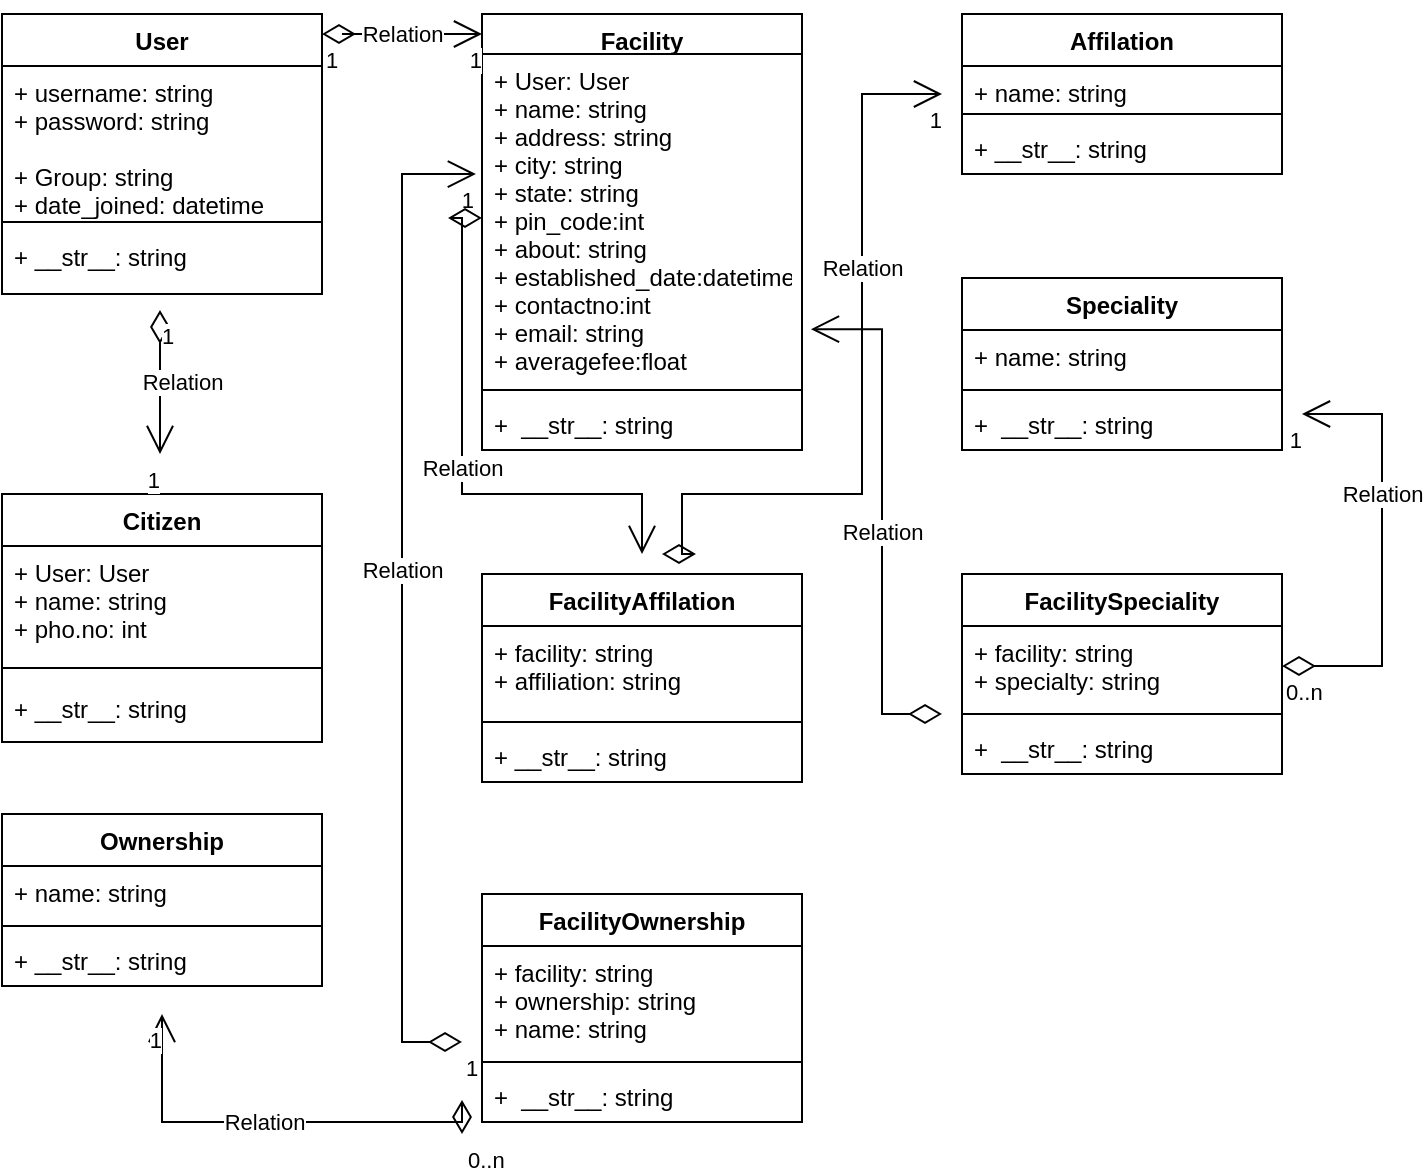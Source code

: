 <mxfile version="15.8.3" type="github">
  <diagram id="nEgygT8bLCWwhXODyNTm" name="Page-1">
    <mxGraphModel dx="1221" dy="681" grid="1" gridSize="10" guides="1" tooltips="1" connect="1" arrows="1" fold="1" page="1" pageScale="1" pageWidth="850" pageHeight="1100" math="0" shadow="0">
      <root>
        <mxCell id="0" />
        <mxCell id="1" parent="0" />
        <mxCell id="utyg2f9725WUJ0BmwbWj-1" value="Citizen" style="swimlane;fontStyle=1;align=center;verticalAlign=top;childLayout=stackLayout;horizontal=1;startSize=26;horizontalStack=0;resizeParent=1;resizeParentMax=0;resizeLast=0;collapsible=1;marginBottom=0;" vertex="1" parent="1">
          <mxGeometry x="80" y="280" width="160" height="124" as="geometry" />
        </mxCell>
        <mxCell id="utyg2f9725WUJ0BmwbWj-2" value="+ User: User&#xa;+ name: string&#xa;+ pho.no: int" style="text;strokeColor=none;fillColor=none;align=left;verticalAlign=top;spacingLeft=4;spacingRight=4;overflow=hidden;rotatable=0;points=[[0,0.5],[1,0.5]];portConstraint=eastwest;" vertex="1" parent="utyg2f9725WUJ0BmwbWj-1">
          <mxGeometry y="26" width="160" height="54" as="geometry" />
        </mxCell>
        <mxCell id="utyg2f9725WUJ0BmwbWj-3" value="" style="line;strokeWidth=1;fillColor=none;align=left;verticalAlign=middle;spacingTop=-1;spacingLeft=3;spacingRight=3;rotatable=0;labelPosition=right;points=[];portConstraint=eastwest;" vertex="1" parent="utyg2f9725WUJ0BmwbWj-1">
          <mxGeometry y="80" width="160" height="14" as="geometry" />
        </mxCell>
        <mxCell id="utyg2f9725WUJ0BmwbWj-4" value="+ __str__: string" style="text;strokeColor=none;fillColor=none;align=left;verticalAlign=top;spacingLeft=4;spacingRight=4;overflow=hidden;rotatable=0;points=[[0,0.5],[1,0.5]];portConstraint=eastwest;" vertex="1" parent="utyg2f9725WUJ0BmwbWj-1">
          <mxGeometry y="94" width="160" height="30" as="geometry" />
        </mxCell>
        <mxCell id="utyg2f9725WUJ0BmwbWj-5" value="Facility" style="swimlane;fontStyle=1;align=center;verticalAlign=top;childLayout=stackLayout;horizontal=1;startSize=20;horizontalStack=0;resizeParent=1;resizeParentMax=0;resizeLast=0;collapsible=1;marginBottom=0;" vertex="1" parent="1">
          <mxGeometry x="320" y="40" width="160" height="218" as="geometry" />
        </mxCell>
        <mxCell id="utyg2f9725WUJ0BmwbWj-6" value="+ User: User&#xa;+ name: string&#xa;+ address: string&#xa;+ city: string&#xa;+ state: string&#xa;+ pin_code:int&#xa;+ about: string&#xa;+ established_date:datetime&#xa;+ contactno:int&#xa;+ email: string&#xa;+ averagefee:float" style="text;strokeColor=none;fillColor=none;align=left;verticalAlign=top;spacingLeft=4;spacingRight=4;overflow=hidden;rotatable=0;points=[[0,0.5],[1,0.5]];portConstraint=eastwest;" vertex="1" parent="utyg2f9725WUJ0BmwbWj-5">
          <mxGeometry y="20" width="160" height="164" as="geometry" />
        </mxCell>
        <mxCell id="utyg2f9725WUJ0BmwbWj-7" value="" style="line;strokeWidth=1;fillColor=none;align=left;verticalAlign=middle;spacingTop=-1;spacingLeft=3;spacingRight=3;rotatable=0;labelPosition=right;points=[];portConstraint=eastwest;" vertex="1" parent="utyg2f9725WUJ0BmwbWj-5">
          <mxGeometry y="184" width="160" height="8" as="geometry" />
        </mxCell>
        <mxCell id="utyg2f9725WUJ0BmwbWj-8" value="+  __str__: string" style="text;strokeColor=none;fillColor=none;align=left;verticalAlign=top;spacingLeft=4;spacingRight=4;overflow=hidden;rotatable=0;points=[[0,0.5],[1,0.5]];portConstraint=eastwest;" vertex="1" parent="utyg2f9725WUJ0BmwbWj-5">
          <mxGeometry y="192" width="160" height="26" as="geometry" />
        </mxCell>
        <mxCell id="utyg2f9725WUJ0BmwbWj-9" value="User" style="swimlane;fontStyle=1;align=center;verticalAlign=top;childLayout=stackLayout;horizontal=1;startSize=26;horizontalStack=0;resizeParent=1;resizeParentMax=0;resizeLast=0;collapsible=1;marginBottom=0;" vertex="1" parent="1">
          <mxGeometry x="80" y="40" width="160" height="140" as="geometry" />
        </mxCell>
        <mxCell id="utyg2f9725WUJ0BmwbWj-10" value="+ username: string&#xa;+ password: string&#xa;&#xa;+ Group: string&#xa;+ date_joined: datetime" style="text;strokeColor=none;fillColor=none;align=left;verticalAlign=top;spacingLeft=4;spacingRight=4;overflow=hidden;rotatable=0;points=[[0,0.5],[1,0.5]];portConstraint=eastwest;" vertex="1" parent="utyg2f9725WUJ0BmwbWj-9">
          <mxGeometry y="26" width="160" height="74" as="geometry" />
        </mxCell>
        <mxCell id="utyg2f9725WUJ0BmwbWj-11" value="" style="line;strokeWidth=1;fillColor=none;align=left;verticalAlign=middle;spacingTop=-1;spacingLeft=3;spacingRight=3;rotatable=0;labelPosition=right;points=[];portConstraint=eastwest;" vertex="1" parent="utyg2f9725WUJ0BmwbWj-9">
          <mxGeometry y="100" width="160" height="8" as="geometry" />
        </mxCell>
        <mxCell id="utyg2f9725WUJ0BmwbWj-12" value="+ __str__: string" style="text;strokeColor=none;fillColor=none;align=left;verticalAlign=top;spacingLeft=4;spacingRight=4;overflow=hidden;rotatable=0;points=[[0,0.5],[1,0.5]];portConstraint=eastwest;" vertex="1" parent="utyg2f9725WUJ0BmwbWj-9">
          <mxGeometry y="108" width="160" height="32" as="geometry" />
        </mxCell>
        <mxCell id="utyg2f9725WUJ0BmwbWj-17" value="Affilation" style="swimlane;fontStyle=1;align=center;verticalAlign=top;childLayout=stackLayout;horizontal=1;startSize=26;horizontalStack=0;resizeParent=1;resizeParentMax=0;resizeLast=0;collapsible=1;marginBottom=0;" vertex="1" parent="1">
          <mxGeometry x="560" y="40" width="160" height="80" as="geometry" />
        </mxCell>
        <mxCell id="utyg2f9725WUJ0BmwbWj-18" value="+ name: string" style="text;strokeColor=none;fillColor=none;align=left;verticalAlign=top;spacingLeft=4;spacingRight=4;overflow=hidden;rotatable=0;points=[[0,0.5],[1,0.5]];portConstraint=eastwest;" vertex="1" parent="utyg2f9725WUJ0BmwbWj-17">
          <mxGeometry y="26" width="160" height="20" as="geometry" />
        </mxCell>
        <mxCell id="utyg2f9725WUJ0BmwbWj-19" value="" style="line;strokeWidth=1;fillColor=none;align=left;verticalAlign=middle;spacingTop=-1;spacingLeft=3;spacingRight=3;rotatable=0;labelPosition=right;points=[];portConstraint=eastwest;" vertex="1" parent="utyg2f9725WUJ0BmwbWj-17">
          <mxGeometry y="46" width="160" height="8" as="geometry" />
        </mxCell>
        <mxCell id="utyg2f9725WUJ0BmwbWj-20" value="+ __str__: string" style="text;strokeColor=none;fillColor=none;align=left;verticalAlign=top;spacingLeft=4;spacingRight=4;overflow=hidden;rotatable=0;points=[[0,0.5],[1,0.5]];portConstraint=eastwest;" vertex="1" parent="utyg2f9725WUJ0BmwbWj-17">
          <mxGeometry y="54" width="160" height="26" as="geometry" />
        </mxCell>
        <mxCell id="utyg2f9725WUJ0BmwbWj-21" value="FacilityAffilation" style="swimlane;fontStyle=1;align=center;verticalAlign=top;childLayout=stackLayout;horizontal=1;startSize=26;horizontalStack=0;resizeParent=1;resizeParentMax=0;resizeLast=0;collapsible=1;marginBottom=0;" vertex="1" parent="1">
          <mxGeometry x="320" y="320" width="160" height="104" as="geometry" />
        </mxCell>
        <mxCell id="utyg2f9725WUJ0BmwbWj-22" value="+ facility: string&#xa;+ affiliation: string" style="text;strokeColor=none;fillColor=none;align=left;verticalAlign=top;spacingLeft=4;spacingRight=4;overflow=hidden;rotatable=0;points=[[0,0.5],[1,0.5]];portConstraint=eastwest;" vertex="1" parent="utyg2f9725WUJ0BmwbWj-21">
          <mxGeometry y="26" width="160" height="44" as="geometry" />
        </mxCell>
        <mxCell id="utyg2f9725WUJ0BmwbWj-23" value="" style="line;strokeWidth=1;fillColor=none;align=left;verticalAlign=middle;spacingTop=-1;spacingLeft=3;spacingRight=3;rotatable=0;labelPosition=right;points=[];portConstraint=eastwest;" vertex="1" parent="utyg2f9725WUJ0BmwbWj-21">
          <mxGeometry y="70" width="160" height="8" as="geometry" />
        </mxCell>
        <mxCell id="utyg2f9725WUJ0BmwbWj-24" value="+ __str__: string" style="text;strokeColor=none;fillColor=none;align=left;verticalAlign=top;spacingLeft=4;spacingRight=4;overflow=hidden;rotatable=0;points=[[0,0.5],[1,0.5]];portConstraint=eastwest;" vertex="1" parent="utyg2f9725WUJ0BmwbWj-21">
          <mxGeometry y="78" width="160" height="26" as="geometry" />
        </mxCell>
        <mxCell id="utyg2f9725WUJ0BmwbWj-25" value="Ownership" style="swimlane;fontStyle=1;align=center;verticalAlign=top;childLayout=stackLayout;horizontal=1;startSize=26;horizontalStack=0;resizeParent=1;resizeParentMax=0;resizeLast=0;collapsible=1;marginBottom=0;" vertex="1" parent="1">
          <mxGeometry x="80" y="440" width="160" height="86" as="geometry" />
        </mxCell>
        <mxCell id="utyg2f9725WUJ0BmwbWj-26" value="+ name: string" style="text;strokeColor=none;fillColor=none;align=left;verticalAlign=top;spacingLeft=4;spacingRight=4;overflow=hidden;rotatable=0;points=[[0,0.5],[1,0.5]];portConstraint=eastwest;" vertex="1" parent="utyg2f9725WUJ0BmwbWj-25">
          <mxGeometry y="26" width="160" height="26" as="geometry" />
        </mxCell>
        <mxCell id="utyg2f9725WUJ0BmwbWj-27" value="" style="line;strokeWidth=1;fillColor=none;align=left;verticalAlign=middle;spacingTop=-1;spacingLeft=3;spacingRight=3;rotatable=0;labelPosition=right;points=[];portConstraint=eastwest;" vertex="1" parent="utyg2f9725WUJ0BmwbWj-25">
          <mxGeometry y="52" width="160" height="8" as="geometry" />
        </mxCell>
        <mxCell id="utyg2f9725WUJ0BmwbWj-28" value="+ __str__: string" style="text;strokeColor=none;fillColor=none;align=left;verticalAlign=top;spacingLeft=4;spacingRight=4;overflow=hidden;rotatable=0;points=[[0,0.5],[1,0.5]];portConstraint=eastwest;" vertex="1" parent="utyg2f9725WUJ0BmwbWj-25">
          <mxGeometry y="60" width="160" height="26" as="geometry" />
        </mxCell>
        <mxCell id="utyg2f9725WUJ0BmwbWj-29" value="FacilityOwnership" style="swimlane;fontStyle=1;align=center;verticalAlign=top;childLayout=stackLayout;horizontal=1;startSize=26;horizontalStack=0;resizeParent=1;resizeParentMax=0;resizeLast=0;collapsible=1;marginBottom=0;" vertex="1" parent="1">
          <mxGeometry x="320" y="480" width="160" height="114" as="geometry" />
        </mxCell>
        <mxCell id="utyg2f9725WUJ0BmwbWj-30" value="+ facility: string&#xa;+ ownership: string&#xa;+ name: string" style="text;strokeColor=none;fillColor=none;align=left;verticalAlign=top;spacingLeft=4;spacingRight=4;overflow=hidden;rotatable=0;points=[[0,0.5],[1,0.5]];portConstraint=eastwest;" vertex="1" parent="utyg2f9725WUJ0BmwbWj-29">
          <mxGeometry y="26" width="160" height="54" as="geometry" />
        </mxCell>
        <mxCell id="utyg2f9725WUJ0BmwbWj-31" value="" style="line;strokeWidth=1;fillColor=none;align=left;verticalAlign=middle;spacingTop=-1;spacingLeft=3;spacingRight=3;rotatable=0;labelPosition=right;points=[];portConstraint=eastwest;" vertex="1" parent="utyg2f9725WUJ0BmwbWj-29">
          <mxGeometry y="80" width="160" height="8" as="geometry" />
        </mxCell>
        <mxCell id="utyg2f9725WUJ0BmwbWj-32" value="+  __str__: string" style="text;strokeColor=none;fillColor=none;align=left;verticalAlign=top;spacingLeft=4;spacingRight=4;overflow=hidden;rotatable=0;points=[[0,0.5],[1,0.5]];portConstraint=eastwest;" vertex="1" parent="utyg2f9725WUJ0BmwbWj-29">
          <mxGeometry y="88" width="160" height="26" as="geometry" />
        </mxCell>
        <mxCell id="utyg2f9725WUJ0BmwbWj-33" value="Speciality" style="swimlane;fontStyle=1;align=center;verticalAlign=top;childLayout=stackLayout;horizontal=1;startSize=26;horizontalStack=0;resizeParent=1;resizeParentMax=0;resizeLast=0;collapsible=1;marginBottom=0;" vertex="1" parent="1">
          <mxGeometry x="560" y="172" width="160" height="86" as="geometry" />
        </mxCell>
        <mxCell id="utyg2f9725WUJ0BmwbWj-34" value="+ name: string" style="text;strokeColor=none;fillColor=none;align=left;verticalAlign=top;spacingLeft=4;spacingRight=4;overflow=hidden;rotatable=0;points=[[0,0.5],[1,0.5]];portConstraint=eastwest;" vertex="1" parent="utyg2f9725WUJ0BmwbWj-33">
          <mxGeometry y="26" width="160" height="26" as="geometry" />
        </mxCell>
        <mxCell id="utyg2f9725WUJ0BmwbWj-35" value="" style="line;strokeWidth=1;fillColor=none;align=left;verticalAlign=middle;spacingTop=-1;spacingLeft=3;spacingRight=3;rotatable=0;labelPosition=right;points=[];portConstraint=eastwest;" vertex="1" parent="utyg2f9725WUJ0BmwbWj-33">
          <mxGeometry y="52" width="160" height="8" as="geometry" />
        </mxCell>
        <mxCell id="utyg2f9725WUJ0BmwbWj-36" value="+  __str__: string" style="text;strokeColor=none;fillColor=none;align=left;verticalAlign=top;spacingLeft=4;spacingRight=4;overflow=hidden;rotatable=0;points=[[0,0.5],[1,0.5]];portConstraint=eastwest;" vertex="1" parent="utyg2f9725WUJ0BmwbWj-33">
          <mxGeometry y="60" width="160" height="26" as="geometry" />
        </mxCell>
        <mxCell id="utyg2f9725WUJ0BmwbWj-37" value="FacilitySpeciality" style="swimlane;fontStyle=1;align=center;verticalAlign=top;childLayout=stackLayout;horizontal=1;startSize=26;horizontalStack=0;resizeParent=1;resizeParentMax=0;resizeLast=0;collapsible=1;marginBottom=0;" vertex="1" parent="1">
          <mxGeometry x="560" y="320" width="160" height="100" as="geometry" />
        </mxCell>
        <mxCell id="utyg2f9725WUJ0BmwbWj-38" value="+ facility: string&#xa;+ specialty: string" style="text;strokeColor=none;fillColor=none;align=left;verticalAlign=top;spacingLeft=4;spacingRight=4;overflow=hidden;rotatable=0;points=[[0,0.5],[1,0.5]];portConstraint=eastwest;" vertex="1" parent="utyg2f9725WUJ0BmwbWj-37">
          <mxGeometry y="26" width="160" height="40" as="geometry" />
        </mxCell>
        <mxCell id="utyg2f9725WUJ0BmwbWj-39" value="" style="line;strokeWidth=1;fillColor=none;align=left;verticalAlign=middle;spacingTop=-1;spacingLeft=3;spacingRight=3;rotatable=0;labelPosition=right;points=[];portConstraint=eastwest;" vertex="1" parent="utyg2f9725WUJ0BmwbWj-37">
          <mxGeometry y="66" width="160" height="8" as="geometry" />
        </mxCell>
        <mxCell id="utyg2f9725WUJ0BmwbWj-40" value="+  __str__: string" style="text;strokeColor=none;fillColor=none;align=left;verticalAlign=top;spacingLeft=4;spacingRight=4;overflow=hidden;rotatable=0;points=[[0,0.5],[1,0.5]];portConstraint=eastwest;" vertex="1" parent="utyg2f9725WUJ0BmwbWj-37">
          <mxGeometry y="74" width="160" height="26" as="geometry" />
        </mxCell>
        <mxCell id="utyg2f9725WUJ0BmwbWj-48" value="Relation" style="endArrow=open;html=1;endSize=12;startArrow=diamondThin;startSize=14;startFill=0;edgeStyle=orthogonalEdgeStyle;rounded=0;" edge="1" parent="1">
          <mxGeometry relative="1" as="geometry">
            <mxPoint x="310" y="600" as="sourcePoint" />
            <mxPoint x="160" y="540" as="targetPoint" />
            <Array as="points">
              <mxPoint x="310" y="594" />
              <mxPoint x="160" y="594" />
            </Array>
            <mxPoint as="offset" />
          </mxGeometry>
        </mxCell>
        <mxCell id="utyg2f9725WUJ0BmwbWj-49" value="0..n" style="edgeLabel;resizable=0;html=1;align=left;verticalAlign=top;" connectable="0" vertex="1" parent="utyg2f9725WUJ0BmwbWj-48">
          <mxGeometry x="-1" relative="1" as="geometry">
            <mxPoint x="1" as="offset" />
          </mxGeometry>
        </mxCell>
        <mxCell id="utyg2f9725WUJ0BmwbWj-50" value="1" style="edgeLabel;resizable=0;html=1;align=right;verticalAlign=top;" connectable="0" vertex="1" parent="utyg2f9725WUJ0BmwbWj-48">
          <mxGeometry x="1" relative="1" as="geometry" />
        </mxCell>
        <mxCell id="utyg2f9725WUJ0BmwbWj-52" value="Relation" style="endArrow=open;html=1;endSize=12;startArrow=diamondThin;startSize=14;startFill=0;edgeStyle=orthogonalEdgeStyle;rounded=0;" edge="1" parent="1">
          <mxGeometry relative="1" as="geometry">
            <mxPoint x="240" y="50" as="sourcePoint" />
            <mxPoint x="320" y="50" as="targetPoint" />
            <Array as="points">
              <mxPoint x="250" y="50" />
              <mxPoint x="250" y="50" />
            </Array>
          </mxGeometry>
        </mxCell>
        <mxCell id="utyg2f9725WUJ0BmwbWj-53" value="1" style="edgeLabel;resizable=0;html=1;align=left;verticalAlign=top;" connectable="0" vertex="1" parent="utyg2f9725WUJ0BmwbWj-52">
          <mxGeometry x="-1" relative="1" as="geometry" />
        </mxCell>
        <mxCell id="utyg2f9725WUJ0BmwbWj-54" value="1" style="edgeLabel;resizable=0;html=1;align=right;verticalAlign=top;" connectable="0" vertex="1" parent="utyg2f9725WUJ0BmwbWj-52">
          <mxGeometry x="1" relative="1" as="geometry" />
        </mxCell>
        <mxCell id="utyg2f9725WUJ0BmwbWj-56" value="Relation" style="endArrow=open;html=1;endSize=12;startArrow=diamondThin;startSize=14;startFill=0;edgeStyle=orthogonalEdgeStyle;rounded=0;" edge="1" parent="1">
          <mxGeometry x="0.001" y="11" relative="1" as="geometry">
            <mxPoint x="159" y="188" as="sourcePoint" />
            <mxPoint x="159" y="260" as="targetPoint" />
            <Array as="points">
              <mxPoint x="159" y="240" />
              <mxPoint x="159" y="240" />
            </Array>
            <mxPoint as="offset" />
          </mxGeometry>
        </mxCell>
        <mxCell id="utyg2f9725WUJ0BmwbWj-57" value="1" style="edgeLabel;resizable=0;html=1;align=left;verticalAlign=top;" connectable="0" vertex="1" parent="utyg2f9725WUJ0BmwbWj-56">
          <mxGeometry x="-1" relative="1" as="geometry">
            <mxPoint x="-1" as="offset" />
          </mxGeometry>
        </mxCell>
        <mxCell id="utyg2f9725WUJ0BmwbWj-58" value="1" style="edgeLabel;resizable=0;html=1;align=right;verticalAlign=top;" connectable="0" vertex="1" parent="utyg2f9725WUJ0BmwbWj-56">
          <mxGeometry x="1" relative="1" as="geometry" />
        </mxCell>
        <mxCell id="utyg2f9725WUJ0BmwbWj-60" value="Relation" style="endArrow=open;html=1;endSize=12;startArrow=diamondThin;startSize=14;startFill=0;edgeStyle=orthogonalEdgeStyle;rounded=0;entryX=-0.019;entryY=0.366;entryDx=0;entryDy=0;entryPerimeter=0;" edge="1" parent="1" target="utyg2f9725WUJ0BmwbWj-6">
          <mxGeometry x="0.066" relative="1" as="geometry">
            <mxPoint x="310" y="554" as="sourcePoint" />
            <mxPoint x="280" y="120" as="targetPoint" />
            <Array as="points">
              <mxPoint x="280" y="554" />
              <mxPoint x="280" y="120" />
            </Array>
            <mxPoint y="1" as="offset" />
          </mxGeometry>
        </mxCell>
        <mxCell id="utyg2f9725WUJ0BmwbWj-61" value="1" style="edgeLabel;resizable=0;html=1;align=left;verticalAlign=top;" connectable="0" vertex="1" parent="utyg2f9725WUJ0BmwbWj-60">
          <mxGeometry x="-1" relative="1" as="geometry" />
        </mxCell>
        <mxCell id="utyg2f9725WUJ0BmwbWj-62" value="1" style="edgeLabel;resizable=0;html=1;align=right;verticalAlign=top;" connectable="0" vertex="1" parent="utyg2f9725WUJ0BmwbWj-60">
          <mxGeometry x="1" relative="1" as="geometry" />
        </mxCell>
        <mxCell id="utyg2f9725WUJ0BmwbWj-63" value="Relation" style="endArrow=open;html=1;endSize=12;startArrow=diamondThin;startSize=14;startFill=0;edgeStyle=orthogonalEdgeStyle;rounded=0;" edge="1" parent="1" source="utyg2f9725WUJ0BmwbWj-6">
          <mxGeometry x="0.007" relative="1" as="geometry">
            <mxPoint x="300" y="280" as="sourcePoint" />
            <mxPoint x="400" y="310" as="targetPoint" />
            <Array as="points">
              <mxPoint x="310" y="142" />
              <mxPoint x="310" y="280" />
              <mxPoint x="400" y="280" />
            </Array>
            <mxPoint as="offset" />
          </mxGeometry>
        </mxCell>
        <mxCell id="utyg2f9725WUJ0BmwbWj-66" value="Relation" style="endArrow=open;html=1;endSize=12;startArrow=diamondThin;startSize=14;startFill=0;edgeStyle=orthogonalEdgeStyle;rounded=0;" edge="1" parent="1">
          <mxGeometry x="0.313" relative="1" as="geometry">
            <mxPoint x="410" y="310" as="sourcePoint" />
            <mxPoint x="550" y="80" as="targetPoint" />
            <Array as="points">
              <mxPoint x="420" y="310" />
              <mxPoint x="420" y="280" />
              <mxPoint x="510" y="280" />
              <mxPoint x="510" y="80" />
            </Array>
            <mxPoint as="offset" />
          </mxGeometry>
        </mxCell>
        <mxCell id="utyg2f9725WUJ0BmwbWj-68" value="1" style="edgeLabel;resizable=0;html=1;align=right;verticalAlign=top;" connectable="0" vertex="1" parent="utyg2f9725WUJ0BmwbWj-66">
          <mxGeometry x="1" relative="1" as="geometry" />
        </mxCell>
        <mxCell id="utyg2f9725WUJ0BmwbWj-69" value="Relation" style="endArrow=open;html=1;endSize=12;startArrow=diamondThin;startSize=14;startFill=0;edgeStyle=orthogonalEdgeStyle;rounded=0;exitX=1;exitY=0.5;exitDx=0;exitDy=0;" edge="1" parent="1" source="utyg2f9725WUJ0BmwbWj-38">
          <mxGeometry x="0.26" relative="1" as="geometry">
            <mxPoint x="650" y="278.82" as="sourcePoint" />
            <mxPoint x="730" y="240" as="targetPoint" />
            <Array as="points">
              <mxPoint x="770" y="366" />
            </Array>
            <mxPoint as="offset" />
          </mxGeometry>
        </mxCell>
        <mxCell id="utyg2f9725WUJ0BmwbWj-70" value="0..n" style="edgeLabel;resizable=0;html=1;align=left;verticalAlign=top;" connectable="0" vertex="1" parent="utyg2f9725WUJ0BmwbWj-69">
          <mxGeometry x="-1" relative="1" as="geometry" />
        </mxCell>
        <mxCell id="utyg2f9725WUJ0BmwbWj-71" value="1" style="edgeLabel;resizable=0;html=1;align=right;verticalAlign=top;" connectable="0" vertex="1" parent="utyg2f9725WUJ0BmwbWj-69">
          <mxGeometry x="1" relative="1" as="geometry" />
        </mxCell>
        <mxCell id="utyg2f9725WUJ0BmwbWj-75" value="Relation" style="endArrow=open;html=1;endSize=12;startArrow=diamondThin;startSize=14;startFill=0;edgeStyle=orthogonalEdgeStyle;rounded=0;entryX=1.028;entryY=0.839;entryDx=0;entryDy=0;entryPerimeter=0;" edge="1" parent="1" target="utyg2f9725WUJ0BmwbWj-6">
          <mxGeometry x="-0.053" relative="1" as="geometry">
            <mxPoint x="550" y="390" as="sourcePoint" />
            <mxPoint x="520" y="200" as="targetPoint" />
            <Array as="points">
              <mxPoint x="520" y="390" />
              <mxPoint x="520" y="198" />
            </Array>
            <mxPoint y="1" as="offset" />
          </mxGeometry>
        </mxCell>
      </root>
    </mxGraphModel>
  </diagram>
</mxfile>
